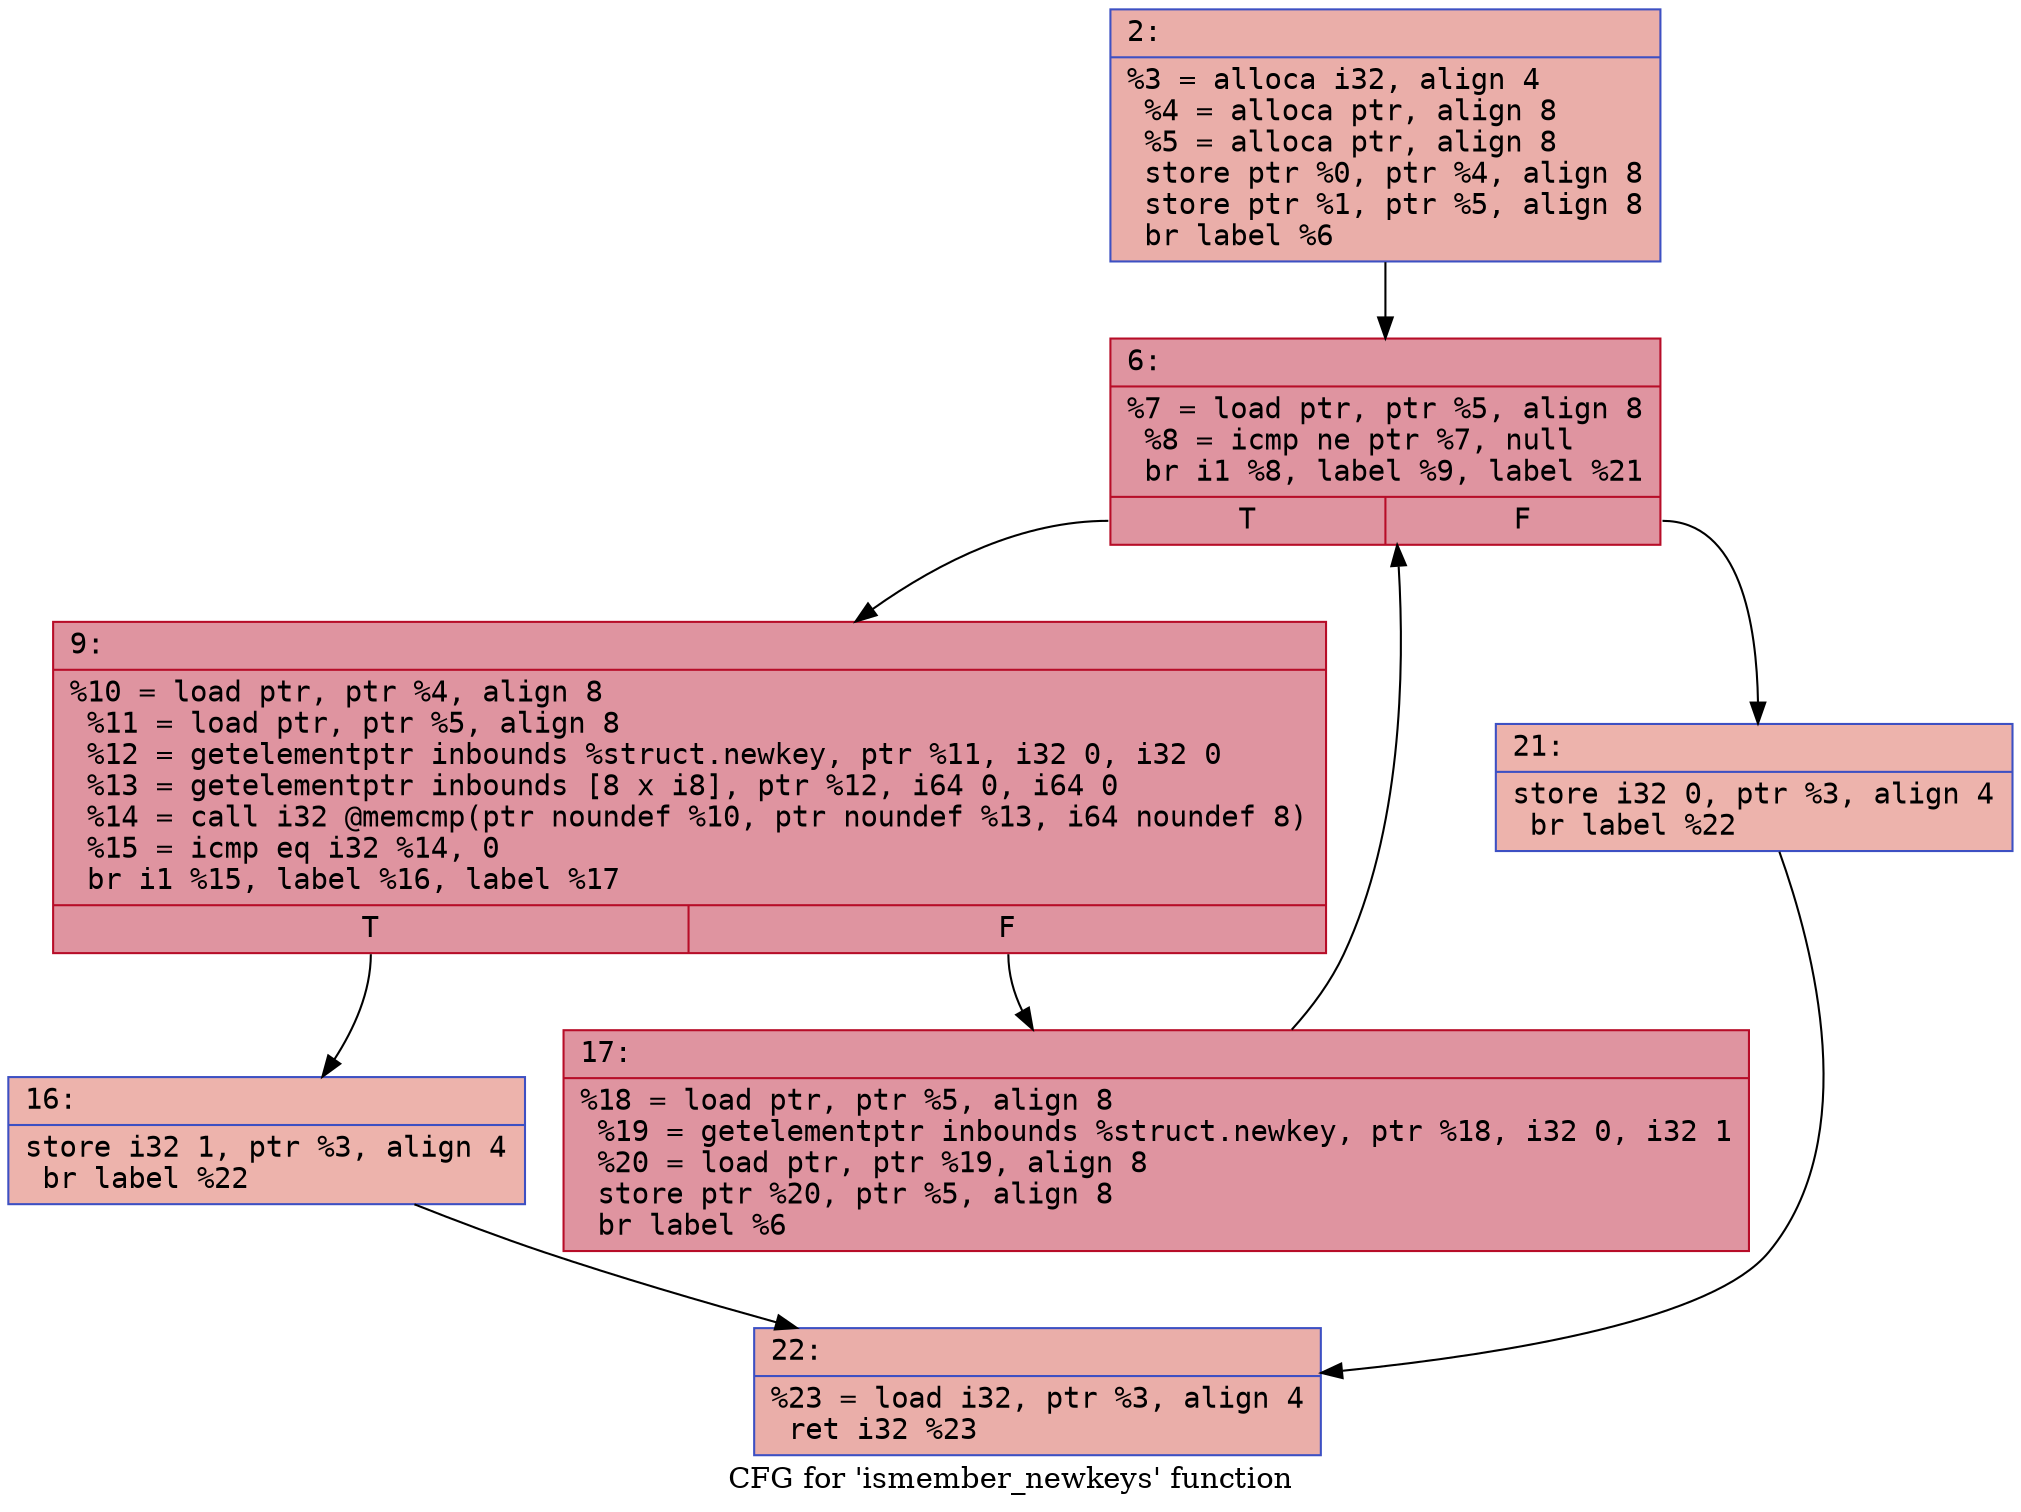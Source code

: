 digraph "CFG for 'ismember_newkeys' function" {
	label="CFG for 'ismember_newkeys' function";

	Node0x600003b18b40 [shape=record,color="#3d50c3ff", style=filled, fillcolor="#d0473d70" fontname="Courier",label="{2:\l|  %3 = alloca i32, align 4\l  %4 = alloca ptr, align 8\l  %5 = alloca ptr, align 8\l  store ptr %0, ptr %4, align 8\l  store ptr %1, ptr %5, align 8\l  br label %6\l}"];
	Node0x600003b18b40 -> Node0x600003b18b90[tooltip="2 -> 6\nProbability 100.00%" ];
	Node0x600003b18b90 [shape=record,color="#b70d28ff", style=filled, fillcolor="#b70d2870" fontname="Courier",label="{6:\l|  %7 = load ptr, ptr %5, align 8\l  %8 = icmp ne ptr %7, null\l  br i1 %8, label %9, label %21\l|{<s0>T|<s1>F}}"];
	Node0x600003b18b90:s0 -> Node0x600003b18be0[tooltip="6 -> 9\nProbability 96.88%" ];
	Node0x600003b18b90:s1 -> Node0x600003b18cd0[tooltip="6 -> 21\nProbability 3.12%" ];
	Node0x600003b18be0 [shape=record,color="#b70d28ff", style=filled, fillcolor="#b70d2870" fontname="Courier",label="{9:\l|  %10 = load ptr, ptr %4, align 8\l  %11 = load ptr, ptr %5, align 8\l  %12 = getelementptr inbounds %struct.newkey, ptr %11, i32 0, i32 0\l  %13 = getelementptr inbounds [8 x i8], ptr %12, i64 0, i64 0\l  %14 = call i32 @memcmp(ptr noundef %10, ptr noundef %13, i64 noundef 8)\l  %15 = icmp eq i32 %14, 0\l  br i1 %15, label %16, label %17\l|{<s0>T|<s1>F}}"];
	Node0x600003b18be0:s0 -> Node0x600003b18c30[tooltip="9 -> 16\nProbability 3.12%" ];
	Node0x600003b18be0:s1 -> Node0x600003b18c80[tooltip="9 -> 17\nProbability 96.88%" ];
	Node0x600003b18c30 [shape=record,color="#3d50c3ff", style=filled, fillcolor="#d6524470" fontname="Courier",label="{16:\l|  store i32 1, ptr %3, align 4\l  br label %22\l}"];
	Node0x600003b18c30 -> Node0x600003b18d20[tooltip="16 -> 22\nProbability 100.00%" ];
	Node0x600003b18c80 [shape=record,color="#b70d28ff", style=filled, fillcolor="#b70d2870" fontname="Courier",label="{17:\l|  %18 = load ptr, ptr %5, align 8\l  %19 = getelementptr inbounds %struct.newkey, ptr %18, i32 0, i32 1\l  %20 = load ptr, ptr %19, align 8\l  store ptr %20, ptr %5, align 8\l  br label %6\l}"];
	Node0x600003b18c80 -> Node0x600003b18b90[tooltip="17 -> 6\nProbability 100.00%" ];
	Node0x600003b18cd0 [shape=record,color="#3d50c3ff", style=filled, fillcolor="#d6524470" fontname="Courier",label="{21:\l|  store i32 0, ptr %3, align 4\l  br label %22\l}"];
	Node0x600003b18cd0 -> Node0x600003b18d20[tooltip="21 -> 22\nProbability 100.00%" ];
	Node0x600003b18d20 [shape=record,color="#3d50c3ff", style=filled, fillcolor="#d0473d70" fontname="Courier",label="{22:\l|  %23 = load i32, ptr %3, align 4\l  ret i32 %23\l}"];
}
